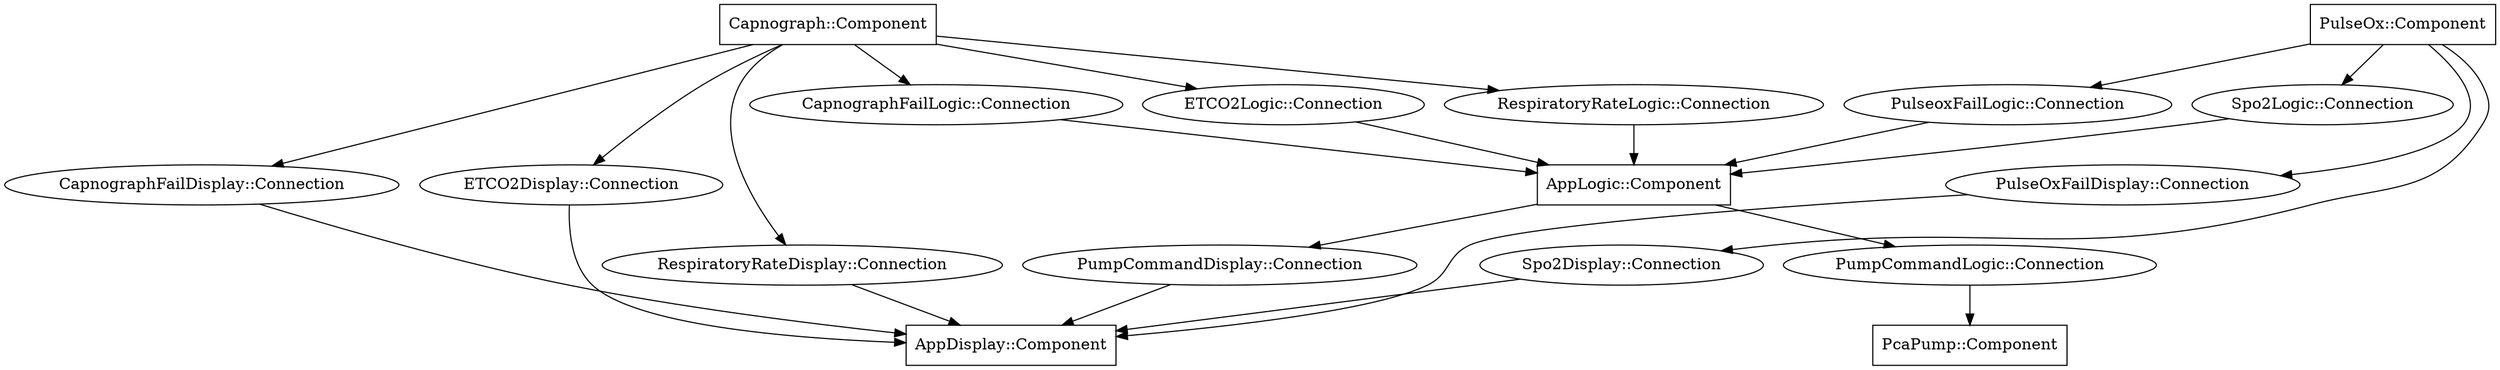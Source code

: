 digraph pcashutoff {
  "AppDisplay::Component" [shape = box]
  "AppLogic::Component" -> "PumpCommandDisplay::Connection"
  "AppLogic::Component" -> "PumpCommandLogic::Connection"
  "AppLogic::Component" [shape = box]
  "Capnograph::Component" -> "CapnographFailDisplay::Connection"
  "Capnograph::Component" -> "CapnographFailLogic::Connection"
  "Capnograph::Component" -> "ETCO2Display::Connection"
  "Capnograph::Component" -> "ETCO2Logic::Connection"
  "Capnograph::Component" -> "RespiratoryRateDisplay::Connection"
  "Capnograph::Component" -> "RespiratoryRateLogic::Connection"
  "Capnograph::Component" [shape = box]
  "CapnographFailDisplay::Connection"
  "CapnographFailDisplay::Connection" -> "AppDisplay::Component"
  "CapnographFailLogic::Connection"
  "CapnographFailLogic::Connection" -> "AppLogic::Component"
  "ETCO2Display::Connection"
  "ETCO2Display::Connection" -> "AppDisplay::Component"
  "ETCO2Logic::Connection"
  "ETCO2Logic::Connection" -> "AppLogic::Component"
  "PcaPump::Component" [shape = box]
  "PulseOx::Component" -> "PulseOxFailDisplay::Connection"
  "PulseOx::Component" -> "PulseoxFailLogic::Connection"
  "PulseOx::Component" -> "Spo2Display::Connection"
  "PulseOx::Component" -> "Spo2Logic::Connection"
  "PulseOx::Component" [shape = box]
  "PulseOxFailDisplay::Connection"
  "PulseOxFailDisplay::Connection" -> "AppDisplay::Component"
  "PulseoxFailLogic::Connection"
  "PulseoxFailLogic::Connection" -> "AppLogic::Component"
  "PumpCommandDisplay::Connection"
  "PumpCommandDisplay::Connection" -> "AppDisplay::Component"
  "PumpCommandLogic::Connection"
  "PumpCommandLogic::Connection" -> "PcaPump::Component"
  "RespiratoryRateDisplay::Connection"
  "RespiratoryRateDisplay::Connection" -> "AppDisplay::Component"
  "RespiratoryRateLogic::Connection"
  "RespiratoryRateLogic::Connection" -> "AppLogic::Component"
  "Spo2Display::Connection"
  "Spo2Display::Connection" -> "AppDisplay::Component"
  "Spo2Logic::Connection"
  "Spo2Logic::Connection" -> "AppLogic::Component"
}